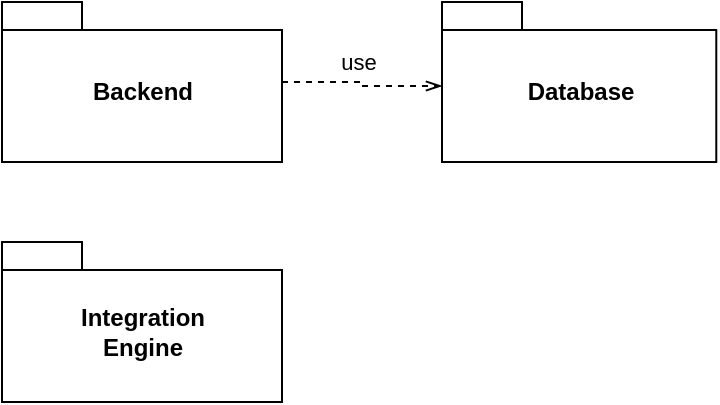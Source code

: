 <mxfile version="17.0.0" type="github">
  <diagram id="C5RBs43oDa-KdzZeNtuy" name="Page-1">
    <mxGraphModel dx="349" dy="956" grid="1" gridSize="10" guides="1" tooltips="1" connect="1" arrows="1" fold="1" page="1" pageScale="1" pageWidth="827" pageHeight="1169" math="0" shadow="0">
      <root>
        <mxCell id="WIyWlLk6GJQsqaUBKTNV-0" />
        <mxCell id="WIyWlLk6GJQsqaUBKTNV-1" parent="WIyWlLk6GJQsqaUBKTNV-0" />
        <mxCell id="-_it1bzwcyY0k1ue2IHT-7" style="edgeStyle=orthogonalEdgeStyle;rounded=0;orthogonalLoop=1;jettySize=auto;html=1;entryX=0;entryY=0;entryDx=0;entryDy=42;entryPerimeter=0;dashed=1;endArrow=openThin;endFill=0;" edge="1" parent="WIyWlLk6GJQsqaUBKTNV-1" source="-_it1bzwcyY0k1ue2IHT-0" target="-_it1bzwcyY0k1ue2IHT-3">
          <mxGeometry relative="1" as="geometry" />
        </mxCell>
        <mxCell id="-_it1bzwcyY0k1ue2IHT-8" value="use" style="edgeLabel;html=1;align=center;verticalAlign=middle;resizable=0;points=[];" vertex="1" connectable="0" parent="-_it1bzwcyY0k1ue2IHT-7">
          <mxGeometry x="-0.081" y="-1" relative="1" as="geometry">
            <mxPoint y="-11" as="offset" />
          </mxGeometry>
        </mxCell>
        <mxCell id="-_it1bzwcyY0k1ue2IHT-0" value="Backend" style="shape=folder;fontStyle=1;spacingTop=10;tabWidth=40;tabHeight=14;tabPosition=left;html=1;" vertex="1" parent="WIyWlLk6GJQsqaUBKTNV-1">
          <mxGeometry x="140" y="110" width="140" height="80" as="geometry" />
        </mxCell>
        <mxCell id="-_it1bzwcyY0k1ue2IHT-2" value="Integration&lt;br&gt;Engine" style="shape=folder;fontStyle=1;spacingTop=10;tabWidth=40;tabHeight=14;tabPosition=left;html=1;" vertex="1" parent="WIyWlLk6GJQsqaUBKTNV-1">
          <mxGeometry x="140" y="230" width="140" height="80" as="geometry" />
        </mxCell>
        <mxCell id="-_it1bzwcyY0k1ue2IHT-3" value="Database" style="shape=folder;fontStyle=1;spacingTop=10;tabWidth=40;tabHeight=14;tabPosition=left;html=1;" vertex="1" parent="WIyWlLk6GJQsqaUBKTNV-1">
          <mxGeometry x="360" y="110" width="137.14" height="80" as="geometry" />
        </mxCell>
      </root>
    </mxGraphModel>
  </diagram>
</mxfile>
